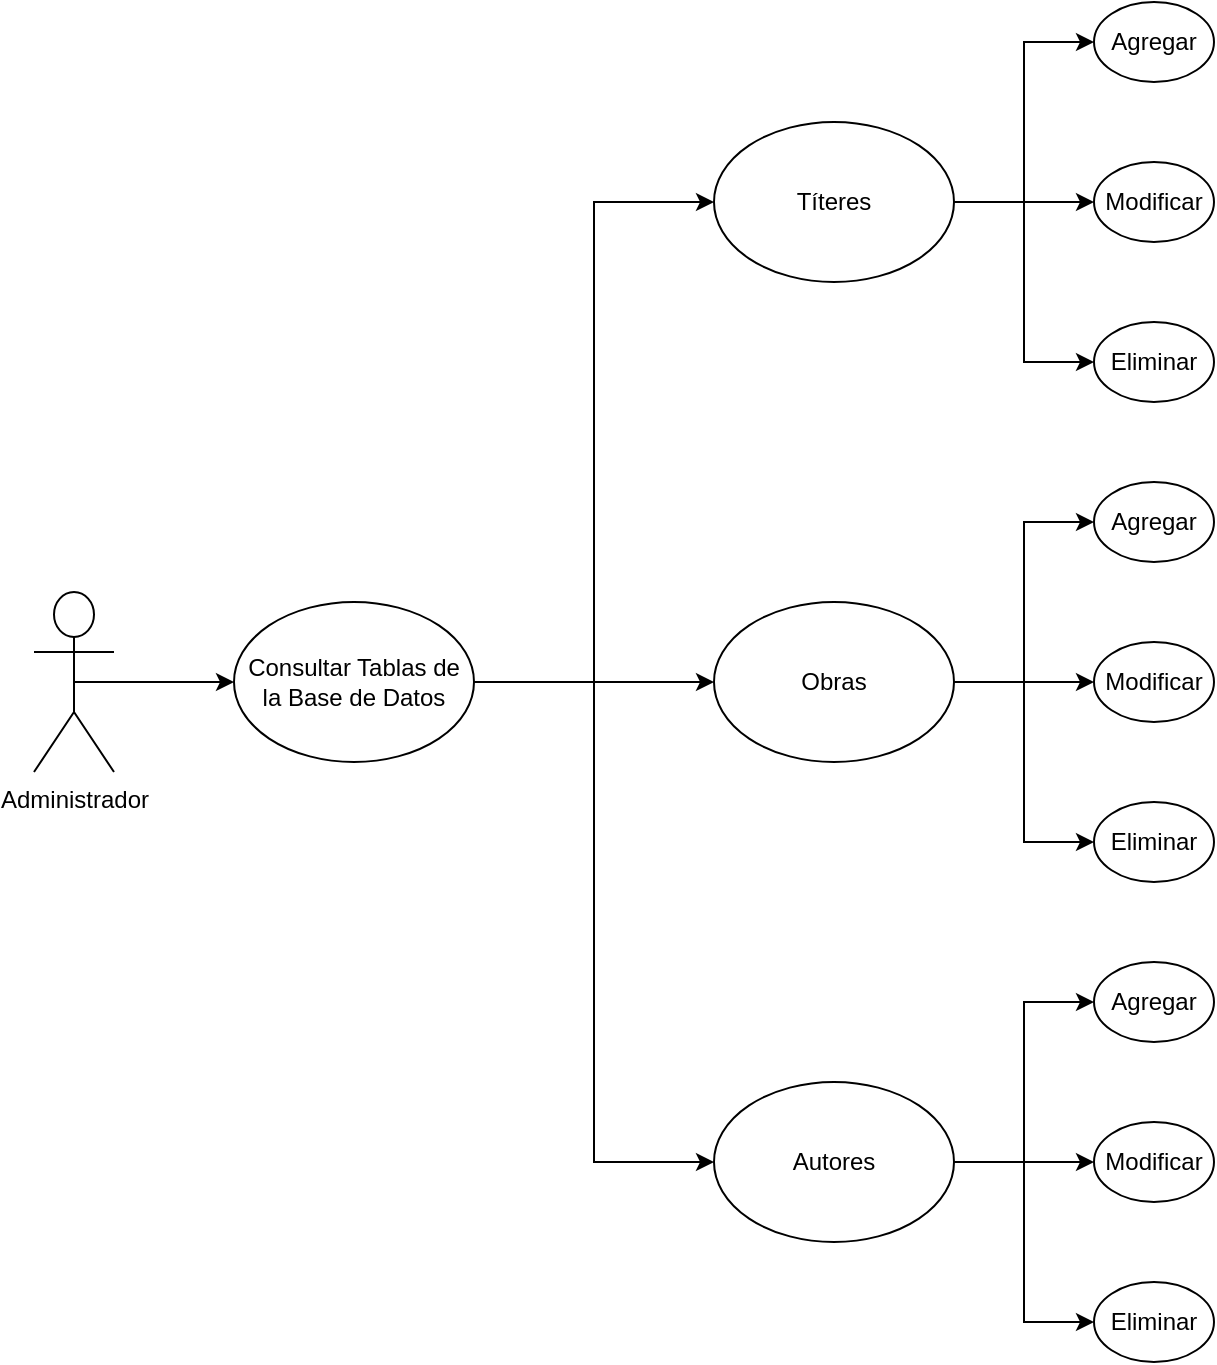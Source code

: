 <mxfile version="26.2.14">
  <diagram name="Page-1" id="MO8x41SIU35iqmxOSu--">
    <mxGraphModel dx="1209" dy="718" grid="1" gridSize="10" guides="1" tooltips="1" connect="1" arrows="1" fold="1" page="1" pageScale="1" pageWidth="850" pageHeight="1100" math="0" shadow="0">
      <root>
        <mxCell id="0" />
        <mxCell id="1" parent="0" />
        <mxCell id="38xRh4Oyw235QmRCGr-f-30" style="edgeStyle=orthogonalEdgeStyle;rounded=0;orthogonalLoop=1;jettySize=auto;html=1;exitX=0.5;exitY=0.5;exitDx=0;exitDy=0;exitPerimeter=0;entryX=0;entryY=0.5;entryDx=0;entryDy=0;" edge="1" parent="1" source="38xRh4Oyw235QmRCGr-f-1" target="38xRh4Oyw235QmRCGr-f-6">
          <mxGeometry relative="1" as="geometry" />
        </mxCell>
        <mxCell id="38xRh4Oyw235QmRCGr-f-1" value="Administrador" style="shape=umlActor;verticalLabelPosition=bottom;verticalAlign=top;html=1;outlineConnect=0;" vertex="1" parent="1">
          <mxGeometry x="100" y="295" width="40" height="90" as="geometry" />
        </mxCell>
        <mxCell id="38xRh4Oyw235QmRCGr-f-3" value="Agregar" style="ellipse;whiteSpace=wrap;html=1;" vertex="1" parent="1">
          <mxGeometry x="630" width="60" height="40" as="geometry" />
        </mxCell>
        <mxCell id="38xRh4Oyw235QmRCGr-f-31" style="edgeStyle=orthogonalEdgeStyle;rounded=0;orthogonalLoop=1;jettySize=auto;html=1;exitX=1;exitY=0.5;exitDx=0;exitDy=0;entryX=0;entryY=0.5;entryDx=0;entryDy=0;" edge="1" parent="1" source="38xRh4Oyw235QmRCGr-f-6" target="38xRh4Oyw235QmRCGr-f-17">
          <mxGeometry relative="1" as="geometry" />
        </mxCell>
        <mxCell id="38xRh4Oyw235QmRCGr-f-32" style="edgeStyle=orthogonalEdgeStyle;rounded=0;orthogonalLoop=1;jettySize=auto;html=1;exitX=1;exitY=0.5;exitDx=0;exitDy=0;entryX=0;entryY=0.5;entryDx=0;entryDy=0;" edge="1" parent="1" source="38xRh4Oyw235QmRCGr-f-6" target="38xRh4Oyw235QmRCGr-f-7">
          <mxGeometry relative="1" as="geometry" />
        </mxCell>
        <mxCell id="38xRh4Oyw235QmRCGr-f-33" style="edgeStyle=orthogonalEdgeStyle;rounded=0;orthogonalLoop=1;jettySize=auto;html=1;exitX=1;exitY=0.5;exitDx=0;exitDy=0;entryX=0;entryY=0.5;entryDx=0;entryDy=0;" edge="1" parent="1" source="38xRh4Oyw235QmRCGr-f-6" target="38xRh4Oyw235QmRCGr-f-21">
          <mxGeometry relative="1" as="geometry" />
        </mxCell>
        <mxCell id="38xRh4Oyw235QmRCGr-f-6" value="Consultar Tablas de la Base de Datos" style="ellipse;whiteSpace=wrap;html=1;" vertex="1" parent="1">
          <mxGeometry x="200" y="300" width="120" height="80" as="geometry" />
        </mxCell>
        <mxCell id="38xRh4Oyw235QmRCGr-f-34" style="edgeStyle=orthogonalEdgeStyle;rounded=0;orthogonalLoop=1;jettySize=auto;html=1;exitX=1;exitY=0.5;exitDx=0;exitDy=0;entryX=0;entryY=0.5;entryDx=0;entryDy=0;" edge="1" parent="1" source="38xRh4Oyw235QmRCGr-f-7" target="38xRh4Oyw235QmRCGr-f-3">
          <mxGeometry relative="1" as="geometry" />
        </mxCell>
        <mxCell id="38xRh4Oyw235QmRCGr-f-35" style="edgeStyle=orthogonalEdgeStyle;rounded=0;orthogonalLoop=1;jettySize=auto;html=1;exitX=1;exitY=0.5;exitDx=0;exitDy=0;entryX=0;entryY=0.5;entryDx=0;entryDy=0;" edge="1" parent="1" source="38xRh4Oyw235QmRCGr-f-7" target="38xRh4Oyw235QmRCGr-f-8">
          <mxGeometry relative="1" as="geometry" />
        </mxCell>
        <mxCell id="38xRh4Oyw235QmRCGr-f-36" style="edgeStyle=orthogonalEdgeStyle;rounded=0;orthogonalLoop=1;jettySize=auto;html=1;exitX=1;exitY=0.5;exitDx=0;exitDy=0;entryX=0;entryY=0.5;entryDx=0;entryDy=0;" edge="1" parent="1" source="38xRh4Oyw235QmRCGr-f-7" target="38xRh4Oyw235QmRCGr-f-9">
          <mxGeometry relative="1" as="geometry" />
        </mxCell>
        <mxCell id="38xRh4Oyw235QmRCGr-f-7" value="Títeres" style="ellipse;whiteSpace=wrap;html=1;" vertex="1" parent="1">
          <mxGeometry x="440" y="60" width="120" height="80" as="geometry" />
        </mxCell>
        <mxCell id="38xRh4Oyw235QmRCGr-f-8" value="Modificar" style="ellipse;whiteSpace=wrap;html=1;" vertex="1" parent="1">
          <mxGeometry x="630" y="80" width="60" height="40" as="geometry" />
        </mxCell>
        <mxCell id="38xRh4Oyw235QmRCGr-f-9" value="Eliminar" style="ellipse;whiteSpace=wrap;html=1;" vertex="1" parent="1">
          <mxGeometry x="630" y="160" width="60" height="40" as="geometry" />
        </mxCell>
        <mxCell id="38xRh4Oyw235QmRCGr-f-16" value="Agregar" style="ellipse;whiteSpace=wrap;html=1;" vertex="1" parent="1">
          <mxGeometry x="630" y="240" width="60" height="40" as="geometry" />
        </mxCell>
        <mxCell id="38xRh4Oyw235QmRCGr-f-37" style="edgeStyle=orthogonalEdgeStyle;rounded=0;orthogonalLoop=1;jettySize=auto;html=1;exitX=1;exitY=0.5;exitDx=0;exitDy=0;entryX=0;entryY=0.5;entryDx=0;entryDy=0;" edge="1" parent="1" source="38xRh4Oyw235QmRCGr-f-17" target="38xRh4Oyw235QmRCGr-f-16">
          <mxGeometry relative="1" as="geometry" />
        </mxCell>
        <mxCell id="38xRh4Oyw235QmRCGr-f-38" style="edgeStyle=orthogonalEdgeStyle;rounded=0;orthogonalLoop=1;jettySize=auto;html=1;exitX=1;exitY=0.5;exitDx=0;exitDy=0;entryX=0;entryY=0.5;entryDx=0;entryDy=0;" edge="1" parent="1" source="38xRh4Oyw235QmRCGr-f-17" target="38xRh4Oyw235QmRCGr-f-18">
          <mxGeometry relative="1" as="geometry" />
        </mxCell>
        <mxCell id="38xRh4Oyw235QmRCGr-f-39" style="edgeStyle=orthogonalEdgeStyle;rounded=0;orthogonalLoop=1;jettySize=auto;html=1;exitX=1;exitY=0.5;exitDx=0;exitDy=0;entryX=0;entryY=0.5;entryDx=0;entryDy=0;" edge="1" parent="1" source="38xRh4Oyw235QmRCGr-f-17" target="38xRh4Oyw235QmRCGr-f-19">
          <mxGeometry relative="1" as="geometry" />
        </mxCell>
        <mxCell id="38xRh4Oyw235QmRCGr-f-17" value="Obras" style="ellipse;whiteSpace=wrap;html=1;" vertex="1" parent="1">
          <mxGeometry x="440" y="300" width="120" height="80" as="geometry" />
        </mxCell>
        <mxCell id="38xRh4Oyw235QmRCGr-f-18" value="Modificar" style="ellipse;whiteSpace=wrap;html=1;" vertex="1" parent="1">
          <mxGeometry x="630" y="320" width="60" height="40" as="geometry" />
        </mxCell>
        <mxCell id="38xRh4Oyw235QmRCGr-f-19" value="Eliminar" style="ellipse;whiteSpace=wrap;html=1;" vertex="1" parent="1">
          <mxGeometry x="630" y="400" width="60" height="40" as="geometry" />
        </mxCell>
        <mxCell id="38xRh4Oyw235QmRCGr-f-20" value="Agregar" style="ellipse;whiteSpace=wrap;html=1;" vertex="1" parent="1">
          <mxGeometry x="630" y="480" width="60" height="40" as="geometry" />
        </mxCell>
        <mxCell id="38xRh4Oyw235QmRCGr-f-40" style="edgeStyle=orthogonalEdgeStyle;rounded=0;orthogonalLoop=1;jettySize=auto;html=1;exitX=1;exitY=0.5;exitDx=0;exitDy=0;entryX=0;entryY=0.5;entryDx=0;entryDy=0;" edge="1" parent="1" source="38xRh4Oyw235QmRCGr-f-21" target="38xRh4Oyw235QmRCGr-f-20">
          <mxGeometry relative="1" as="geometry" />
        </mxCell>
        <mxCell id="38xRh4Oyw235QmRCGr-f-41" style="edgeStyle=orthogonalEdgeStyle;rounded=0;orthogonalLoop=1;jettySize=auto;html=1;exitX=1;exitY=0.5;exitDx=0;exitDy=0;entryX=0;entryY=0.5;entryDx=0;entryDy=0;" edge="1" parent="1" source="38xRh4Oyw235QmRCGr-f-21" target="38xRh4Oyw235QmRCGr-f-22">
          <mxGeometry relative="1" as="geometry" />
        </mxCell>
        <mxCell id="38xRh4Oyw235QmRCGr-f-42" style="edgeStyle=orthogonalEdgeStyle;rounded=0;orthogonalLoop=1;jettySize=auto;html=1;exitX=1;exitY=0.5;exitDx=0;exitDy=0;entryX=0;entryY=0.5;entryDx=0;entryDy=0;" edge="1" parent="1" source="38xRh4Oyw235QmRCGr-f-21" target="38xRh4Oyw235QmRCGr-f-23">
          <mxGeometry relative="1" as="geometry" />
        </mxCell>
        <mxCell id="38xRh4Oyw235QmRCGr-f-21" value="Autores" style="ellipse;whiteSpace=wrap;html=1;" vertex="1" parent="1">
          <mxGeometry x="440" y="540" width="120" height="80" as="geometry" />
        </mxCell>
        <mxCell id="38xRh4Oyw235QmRCGr-f-22" value="Modificar" style="ellipse;whiteSpace=wrap;html=1;" vertex="1" parent="1">
          <mxGeometry x="630" y="560" width="60" height="40" as="geometry" />
        </mxCell>
        <mxCell id="38xRh4Oyw235QmRCGr-f-23" value="Eliminar" style="ellipse;whiteSpace=wrap;html=1;" vertex="1" parent="1">
          <mxGeometry x="630" y="640" width="60" height="40" as="geometry" />
        </mxCell>
      </root>
    </mxGraphModel>
  </diagram>
</mxfile>
